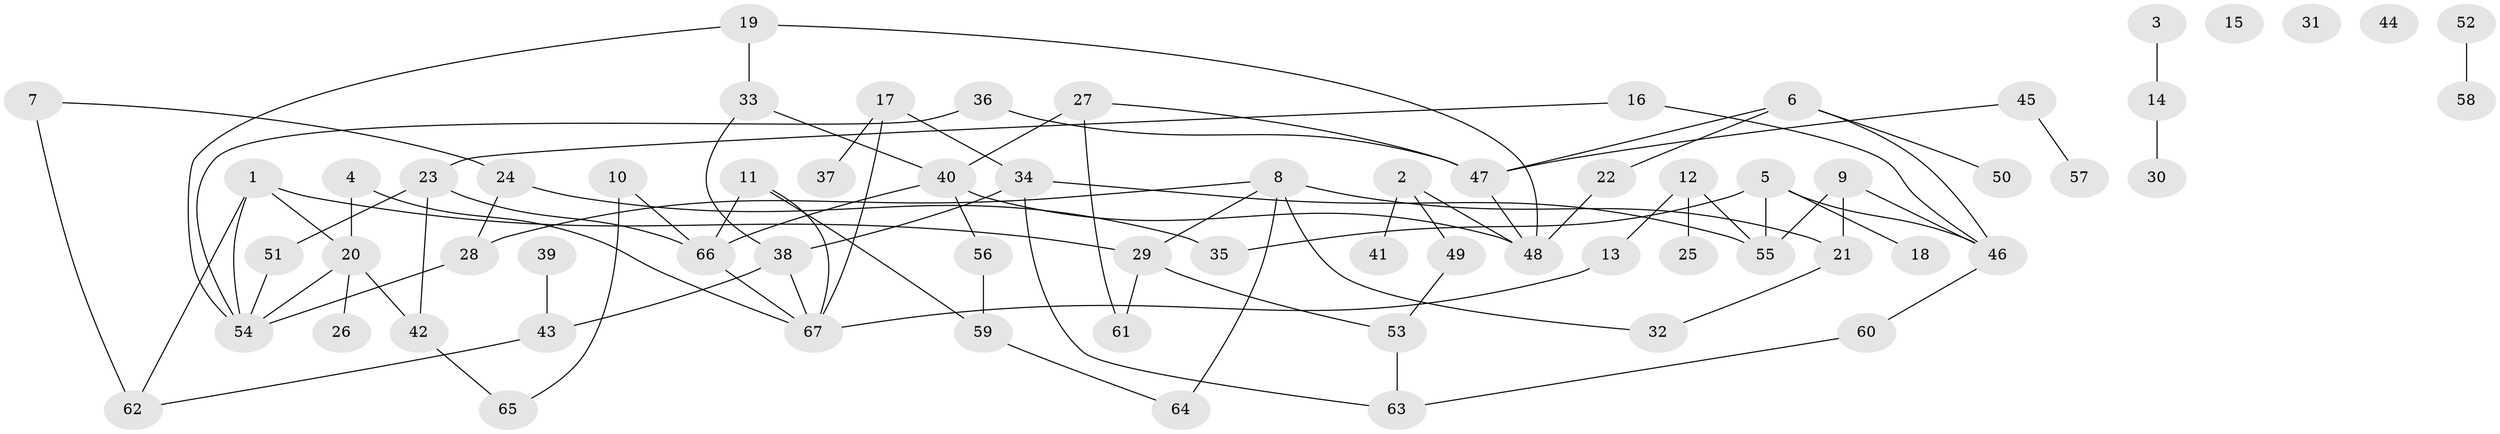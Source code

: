 // coarse degree distribution, {3: 0.3448275862068966, 1: 0.10344827586206896, 6: 0.034482758620689655, 2: 0.13793103448275862, 5: 0.2413793103448276, 7: 0.06896551724137931, 4: 0.06896551724137931}
// Generated by graph-tools (version 1.1) at 2025/35/03/04/25 23:35:51]
// undirected, 67 vertices, 89 edges
graph export_dot {
  node [color=gray90,style=filled];
  1;
  2;
  3;
  4;
  5;
  6;
  7;
  8;
  9;
  10;
  11;
  12;
  13;
  14;
  15;
  16;
  17;
  18;
  19;
  20;
  21;
  22;
  23;
  24;
  25;
  26;
  27;
  28;
  29;
  30;
  31;
  32;
  33;
  34;
  35;
  36;
  37;
  38;
  39;
  40;
  41;
  42;
  43;
  44;
  45;
  46;
  47;
  48;
  49;
  50;
  51;
  52;
  53;
  54;
  55;
  56;
  57;
  58;
  59;
  60;
  61;
  62;
  63;
  64;
  65;
  66;
  67;
  1 -- 20;
  1 -- 29;
  1 -- 54;
  1 -- 62;
  2 -- 41;
  2 -- 48;
  2 -- 49;
  3 -- 14;
  4 -- 20;
  4 -- 67;
  5 -- 18;
  5 -- 35;
  5 -- 46;
  5 -- 55;
  6 -- 22;
  6 -- 46;
  6 -- 47;
  6 -- 50;
  7 -- 24;
  7 -- 62;
  8 -- 21;
  8 -- 28;
  8 -- 29;
  8 -- 32;
  8 -- 64;
  9 -- 21;
  9 -- 46;
  9 -- 55;
  10 -- 65;
  10 -- 66;
  11 -- 59;
  11 -- 66;
  11 -- 67;
  12 -- 13;
  12 -- 25;
  12 -- 55;
  13 -- 67;
  14 -- 30;
  16 -- 23;
  16 -- 46;
  17 -- 34;
  17 -- 37;
  17 -- 67;
  19 -- 33;
  19 -- 48;
  19 -- 54;
  20 -- 26;
  20 -- 42;
  20 -- 54;
  21 -- 32;
  22 -- 48;
  23 -- 42;
  23 -- 51;
  23 -- 66;
  24 -- 28;
  24 -- 35;
  27 -- 40;
  27 -- 47;
  27 -- 61;
  28 -- 54;
  29 -- 53;
  29 -- 61;
  33 -- 38;
  33 -- 40;
  34 -- 38;
  34 -- 55;
  34 -- 63;
  36 -- 47;
  36 -- 54;
  38 -- 43;
  38 -- 67;
  39 -- 43;
  40 -- 48;
  40 -- 56;
  40 -- 66;
  42 -- 65;
  43 -- 62;
  45 -- 47;
  45 -- 57;
  46 -- 60;
  47 -- 48;
  49 -- 53;
  51 -- 54;
  52 -- 58;
  53 -- 63;
  56 -- 59;
  59 -- 64;
  60 -- 63;
  66 -- 67;
}
